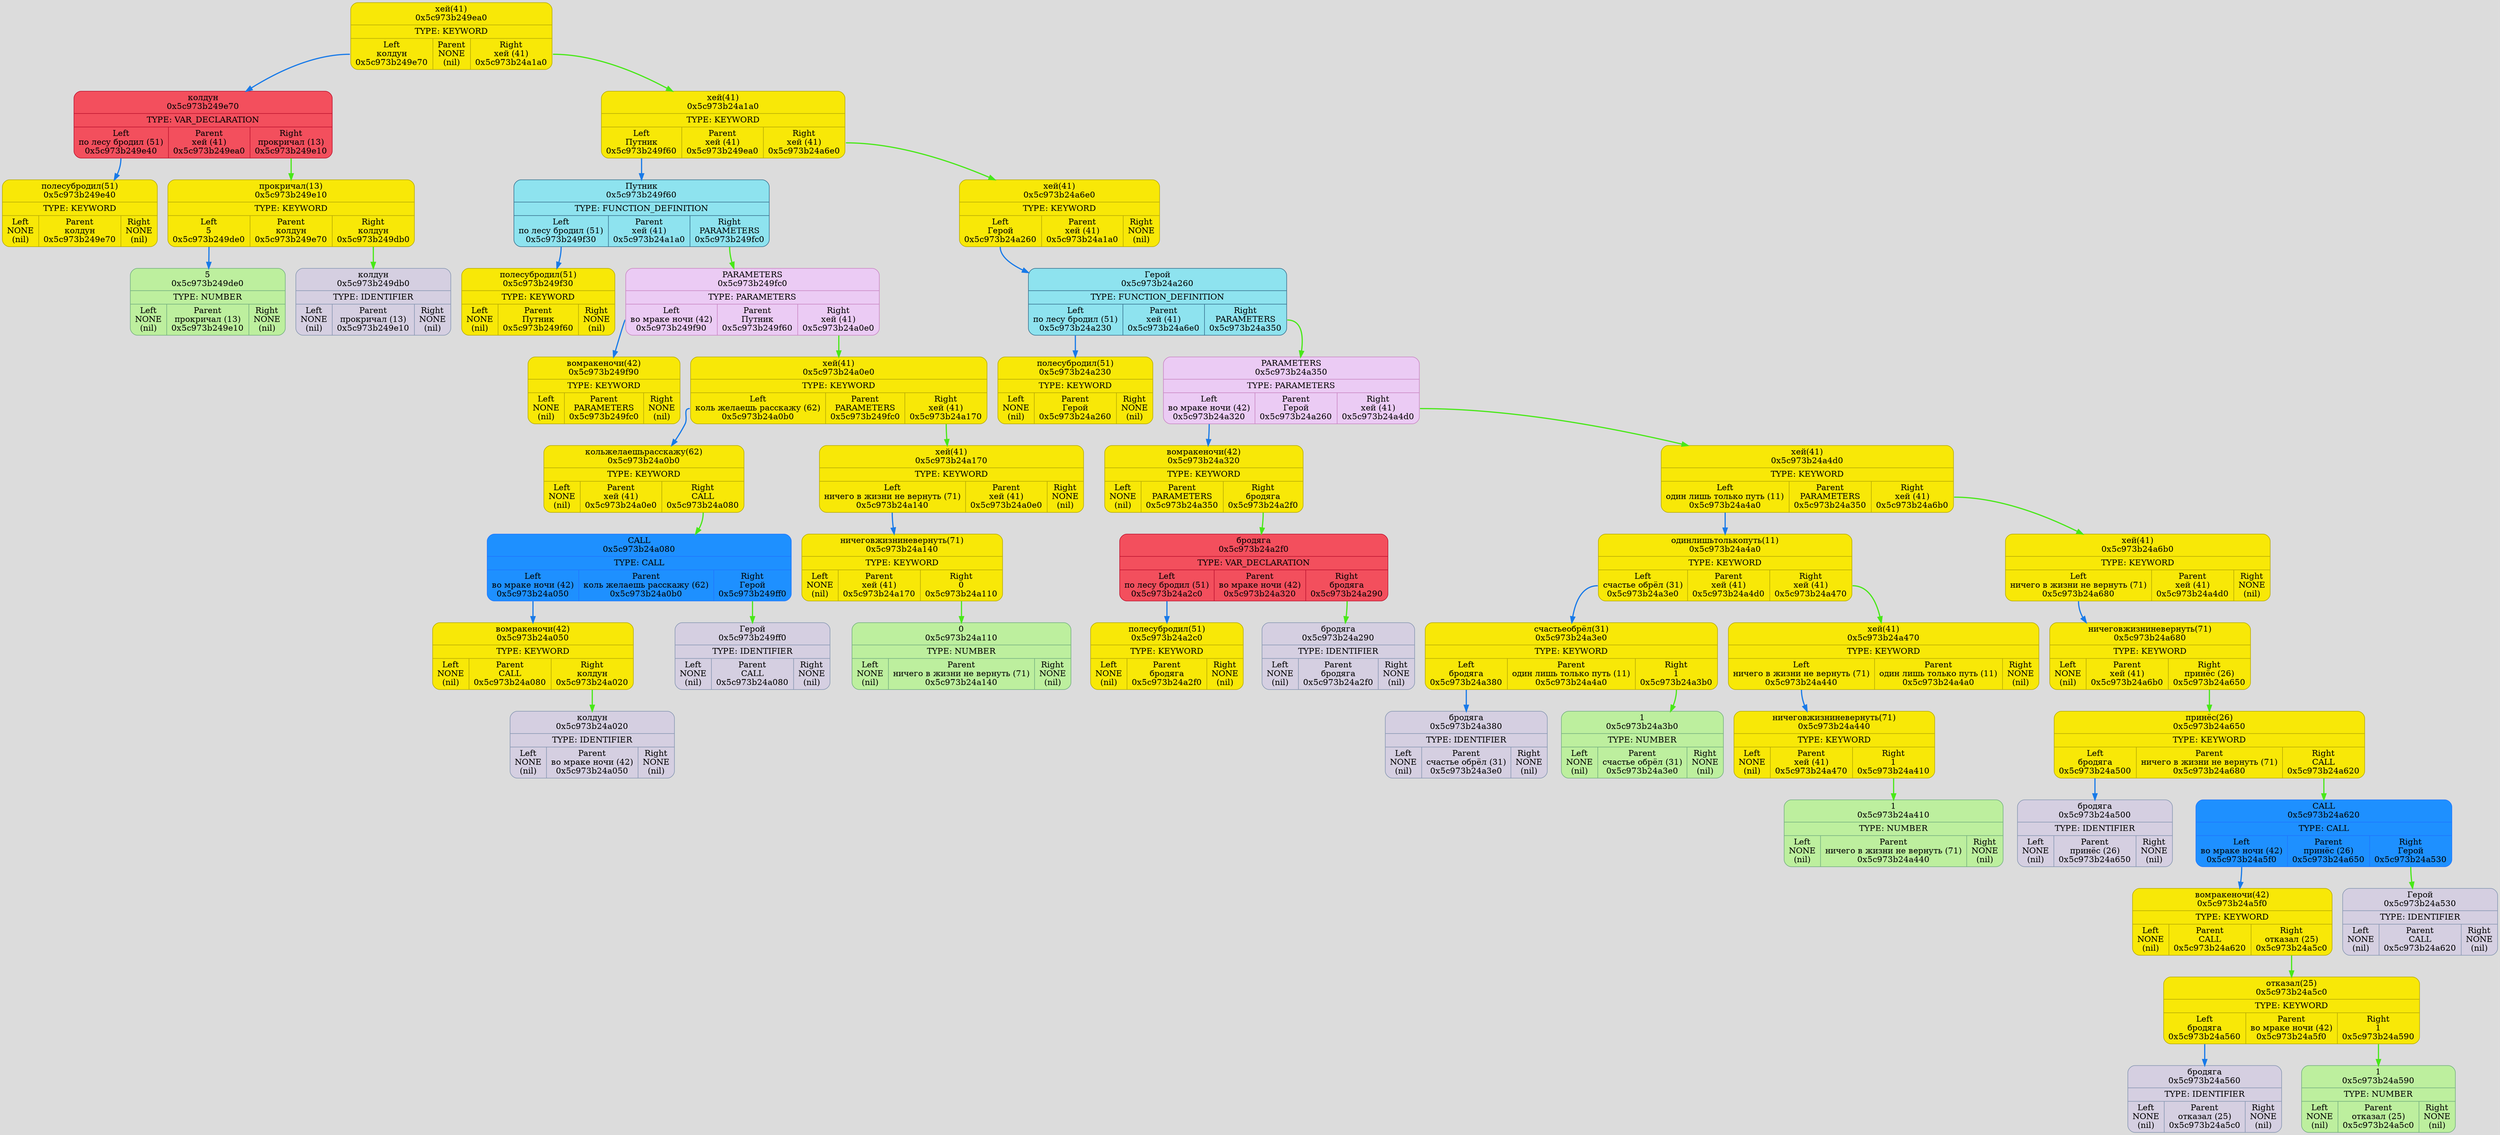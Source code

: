digraph {
	fontname = "UbuntuMono";
	bgcolor = "#DCDCDC";

	node0x5c973b249ea0 [ shape = Mrecord; style = filled; fillcolor = "#F8E807"; color = "#B6AA05"; fontcolor = "#000000"; label = " { хей (41)\n0x5c973b249ea0 | TYPE: KEYWORD| { <left> Left\nколдун\n0x5c973b249e70 | Parent\nNONE\n(nil) | <right> Right\nхей (41)\n0x5c973b24a1a0 } } "; ];
	node0x5c973b249ea0:<left> -> node0x5c973b249e70 [ style = "bold"; color = "#187AE8"; label = ""; ];
	node0x5c973b249e70 [ shape = Mrecord; style = filled; fillcolor = "#F34F5D"; color = "#BD132F"; fontcolor = "#000000"; label = " { колдун\n0x5c973b249e70 | TYPE: VAR_DECLARATION| { <left> Left\nпо лесу бродил (51)\n0x5c973b249e40 | Parent\nхей (41)\n0x5c973b249ea0 | <right> Right\nпрокричал (13)\n0x5c973b249e10 } } "; ];
	node0x5c973b249e70:<left> -> node0x5c973b249e40 [ style = "bold"; color = "#187AE8"; label = ""; ];
	node0x5c973b249e40 [ shape = Mrecord; style = filled; fillcolor = "#F8E807"; color = "#B6AA05"; fontcolor = "#000000"; label = " { по лесу бродил (51)\n0x5c973b249e40 | TYPE: KEYWORD| { <left> Left\nNONE\n(nil) | Parent\nколдун\n0x5c973b249e70 | <right> Right\nNONE\n(nil) } } "; ];
	node0x5c973b249e10 [ shape = Mrecord; style = filled; fillcolor = "#F8E807"; color = "#B6AA05"; fontcolor = "#000000"; label = " { прокричал (13)\n0x5c973b249e10 | TYPE: KEYWORD| { <left> Left\n5\n0x5c973b249de0 | Parent\nколдун\n0x5c973b249e70 | <right> Right\nколдун\n0x5c973b249db0 } } "; ];
	node0x5c973b249e10:<left> -> node0x5c973b249de0 [ style = "bold"; color = "#187AE8"; label = ""; ];
	node0x5c973b249de0 [ shape = Mrecord; style = filled; fillcolor = "#BDEF9E"; color = "#74AF80"; fontcolor = "#000000"; label = " { 5\n0x5c973b249de0 | TYPE: NUMBER| { <left> Left\nNONE\n(nil) | Parent\nпрокричал (13)\n0x5c973b249e10 | <right> Right\nNONE\n(nil) } } "; ];
	node0x5c973b249db0 [ shape = Mrecord; style = filled; fillcolor = "#D5CFE1"; color = "#8797b2"; fontcolor = "#000000"; label = " { колдун\n0x5c973b249db0 | TYPE: IDENTIFIER| { <left> Left\nNONE\n(nil) | Parent\nпрокричал (13)\n0x5c973b249e10 | <right> Right\nNONE\n(nil) } } "; ];
	node0x5c973b249e10:<right> -> node0x5c973b249db0 [ style = "bold"; color = "#48E818"; label = ""; ];
	node0x5c973b249e70:<right> -> node0x5c973b249e10 [ style = "bold"; color = "#48E818"; label = ""; ];
	node0x5c973b24a1a0 [ shape = Mrecord; style = filled; fillcolor = "#F8E807"; color = "#B6AA05"; fontcolor = "#000000"; label = " { хей (41)\n0x5c973b24a1a0 | TYPE: KEYWORD| { <left> Left\nПутник\n0x5c973b249f60 | Parent\nхей (41)\n0x5c973b249ea0 | <right> Right\nхей (41)\n0x5c973b24a6e0 } } "; ];
	node0x5c973b24a1a0:<left> -> node0x5c973b249f60 [ style = "bold"; color = "#187AE8"; label = ""; ];
	node0x5c973b249f60 [ shape = Mrecord; style = filled; fillcolor = "#8EE3EF"; color = "#37718E"; fontcolor = "#000000"; label = " { Путник\n0x5c973b249f60 | TYPE: FUNCTION_DEFINITION| { <left> Left\nпо лесу бродил (51)\n0x5c973b249f30 | Parent\nхей (41)\n0x5c973b24a1a0 | <right> Right\nPARAMETERS\n0x5c973b249fc0 } } "; ];
	node0x5c973b249f60:<left> -> node0x5c973b249f30 [ style = "bold"; color = "#187AE8"; label = ""; ];
	node0x5c973b249f30 [ shape = Mrecord; style = filled; fillcolor = "#F8E807"; color = "#B6AA05"; fontcolor = "#000000"; label = " { по лесу бродил (51)\n0x5c973b249f30 | TYPE: KEYWORD| { <left> Left\nNONE\n(nil) | Parent\nПутник\n0x5c973b249f60 | <right> Right\nNONE\n(nil) } } "; ];
	node0x5c973b249fc0 [ shape = Mrecord; style = filled; fillcolor = "#EBCBF4"; color = "#C986C3"; fontcolor = "#000000"; label = " { PARAMETERS\n0x5c973b249fc0 | TYPE: PARAMETERS| { <left> Left\nво мраке ночи (42)\n0x5c973b249f90 | Parent\nПутник\n0x5c973b249f60 | <right> Right\nхей (41)\n0x5c973b24a0e0 } } "; ];
	node0x5c973b249fc0:<left> -> node0x5c973b249f90 [ style = "bold"; color = "#187AE8"; label = ""; ];
	node0x5c973b249f90 [ shape = Mrecord; style = filled; fillcolor = "#F8E807"; color = "#B6AA05"; fontcolor = "#000000"; label = " { во мраке ночи (42)\n0x5c973b249f90 | TYPE: KEYWORD| { <left> Left\nNONE\n(nil) | Parent\nPARAMETERS\n0x5c973b249fc0 | <right> Right\nNONE\n(nil) } } "; ];
	node0x5c973b24a0e0 [ shape = Mrecord; style = filled; fillcolor = "#F8E807"; color = "#B6AA05"; fontcolor = "#000000"; label = " { хей (41)\n0x5c973b24a0e0 | TYPE: KEYWORD| { <left> Left\nколь желаешь расскажу (62)\n0x5c973b24a0b0 | Parent\nPARAMETERS\n0x5c973b249fc0 | <right> Right\nхей (41)\n0x5c973b24a170 } } "; ];
	node0x5c973b24a0e0:<left> -> node0x5c973b24a0b0 [ style = "bold"; color = "#187AE8"; label = ""; ];
	node0x5c973b24a0b0 [ shape = Mrecord; style = filled; fillcolor = "#F8E807"; color = "#B6AA05"; fontcolor = "#000000"; label = " { коль желаешь расскажу (62)\n0x5c973b24a0b0 | TYPE: KEYWORD| { <left> Left\nNONE\n(nil) | Parent\nхей (41)\n0x5c973b24a0e0 | <right> Right\nCALL\n0x5c973b24a080 } } "; ];
	node0x5c973b24a080 [ shape = Mrecord; style = filled; fillcolor = "#1E90FF"; color = "#1F75FE"; fontcolor = "#000000"; label = " { CALL\n0x5c973b24a080 | TYPE: CALL| { <left> Left\nво мраке ночи (42)\n0x5c973b24a050 | Parent\nколь желаешь расскажу (62)\n0x5c973b24a0b0 | <right> Right\nГерой\n0x5c973b249ff0 } } "; ];
	node0x5c973b24a080:<left> -> node0x5c973b24a050 [ style = "bold"; color = "#187AE8"; label = ""; ];
	node0x5c973b24a050 [ shape = Mrecord; style = filled; fillcolor = "#F8E807"; color = "#B6AA05"; fontcolor = "#000000"; label = " { во мраке ночи (42)\n0x5c973b24a050 | TYPE: KEYWORD| { <left> Left\nNONE\n(nil) | Parent\nCALL\n0x5c973b24a080 | <right> Right\nколдун\n0x5c973b24a020 } } "; ];
	node0x5c973b24a020 [ shape = Mrecord; style = filled; fillcolor = "#D5CFE1"; color = "#8797b2"; fontcolor = "#000000"; label = " { колдун\n0x5c973b24a020 | TYPE: IDENTIFIER| { <left> Left\nNONE\n(nil) | Parent\nво мраке ночи (42)\n0x5c973b24a050 | <right> Right\nNONE\n(nil) } } "; ];
	node0x5c973b24a050:<right> -> node0x5c973b24a020 [ style = "bold"; color = "#48E818"; label = ""; ];
	node0x5c973b249ff0 [ shape = Mrecord; style = filled; fillcolor = "#D5CFE1"; color = "#8797b2"; fontcolor = "#000000"; label = " { Герой\n0x5c973b249ff0 | TYPE: IDENTIFIER| { <left> Left\nNONE\n(nil) | Parent\nCALL\n0x5c973b24a080 | <right> Right\nNONE\n(nil) } } "; ];
	node0x5c973b24a080:<right> -> node0x5c973b249ff0 [ style = "bold"; color = "#48E818"; label = ""; ];
	node0x5c973b24a0b0:<right> -> node0x5c973b24a080 [ style = "bold"; color = "#48E818"; label = ""; ];
	node0x5c973b24a170 [ shape = Mrecord; style = filled; fillcolor = "#F8E807"; color = "#B6AA05"; fontcolor = "#000000"; label = " { хей (41)\n0x5c973b24a170 | TYPE: KEYWORD| { <left> Left\nничего в жизни не вернуть (71)\n0x5c973b24a140 | Parent\nхей (41)\n0x5c973b24a0e0 | <right> Right\nNONE\n(nil) } } "; ];
	node0x5c973b24a170:<left> -> node0x5c973b24a140 [ style = "bold"; color = "#187AE8"; label = ""; ];
	node0x5c973b24a140 [ shape = Mrecord; style = filled; fillcolor = "#F8E807"; color = "#B6AA05"; fontcolor = "#000000"; label = " { ничего в жизни не вернуть (71)\n0x5c973b24a140 | TYPE: KEYWORD| { <left> Left\nNONE\n(nil) | Parent\nхей (41)\n0x5c973b24a170 | <right> Right\n0\n0x5c973b24a110 } } "; ];
	node0x5c973b24a110 [ shape = Mrecord; style = filled; fillcolor = "#BDEF9E"; color = "#74AF80"; fontcolor = "#000000"; label = " { 0\n0x5c973b24a110 | TYPE: NUMBER| { <left> Left\nNONE\n(nil) | Parent\nничего в жизни не вернуть (71)\n0x5c973b24a140 | <right> Right\nNONE\n(nil) } } "; ];
	node0x5c973b24a140:<right> -> node0x5c973b24a110 [ style = "bold"; color = "#48E818"; label = ""; ];
	node0x5c973b24a0e0:<right> -> node0x5c973b24a170 [ style = "bold"; color = "#48E818"; label = ""; ];
	node0x5c973b249fc0:<right> -> node0x5c973b24a0e0 [ style = "bold"; color = "#48E818"; label = ""; ];
	node0x5c973b249f60:<right> -> node0x5c973b249fc0 [ style = "bold"; color = "#48E818"; label = ""; ];
	node0x5c973b24a6e0 [ shape = Mrecord; style = filled; fillcolor = "#F8E807"; color = "#B6AA05"; fontcolor = "#000000"; label = " { хей (41)\n0x5c973b24a6e0 | TYPE: KEYWORD| { <left> Left\nГерой\n0x5c973b24a260 | Parent\nхей (41)\n0x5c973b24a1a0 | <right> Right\nNONE\n(nil) } } "; ];
	node0x5c973b24a6e0:<left> -> node0x5c973b24a260 [ style = "bold"; color = "#187AE8"; label = ""; ];
	node0x5c973b24a260 [ shape = Mrecord; style = filled; fillcolor = "#8EE3EF"; color = "#37718E"; fontcolor = "#000000"; label = " { Герой\n0x5c973b24a260 | TYPE: FUNCTION_DEFINITION| { <left> Left\nпо лесу бродил (51)\n0x5c973b24a230 | Parent\nхей (41)\n0x5c973b24a6e0 | <right> Right\nPARAMETERS\n0x5c973b24a350 } } "; ];
	node0x5c973b24a260:<left> -> node0x5c973b24a230 [ style = "bold"; color = "#187AE8"; label = ""; ];
	node0x5c973b24a230 [ shape = Mrecord; style = filled; fillcolor = "#F8E807"; color = "#B6AA05"; fontcolor = "#000000"; label = " { по лесу бродил (51)\n0x5c973b24a230 | TYPE: KEYWORD| { <left> Left\nNONE\n(nil) | Parent\nГерой\n0x5c973b24a260 | <right> Right\nNONE\n(nil) } } "; ];
	node0x5c973b24a350 [ shape = Mrecord; style = filled; fillcolor = "#EBCBF4"; color = "#C986C3"; fontcolor = "#000000"; label = " { PARAMETERS\n0x5c973b24a350 | TYPE: PARAMETERS| { <left> Left\nво мраке ночи (42)\n0x5c973b24a320 | Parent\nГерой\n0x5c973b24a260 | <right> Right\nхей (41)\n0x5c973b24a4d0 } } "; ];
	node0x5c973b24a350:<left> -> node0x5c973b24a320 [ style = "bold"; color = "#187AE8"; label = ""; ];
	node0x5c973b24a320 [ shape = Mrecord; style = filled; fillcolor = "#F8E807"; color = "#B6AA05"; fontcolor = "#000000"; label = " { во мраке ночи (42)\n0x5c973b24a320 | TYPE: KEYWORD| { <left> Left\nNONE\n(nil) | Parent\nPARAMETERS\n0x5c973b24a350 | <right> Right\nбродяга\n0x5c973b24a2f0 } } "; ];
	node0x5c973b24a2f0 [ shape = Mrecord; style = filled; fillcolor = "#F34F5D"; color = "#BD132F"; fontcolor = "#000000"; label = " { бродяга\n0x5c973b24a2f0 | TYPE: VAR_DECLARATION| { <left> Left\nпо лесу бродил (51)\n0x5c973b24a2c0 | Parent\nво мраке ночи (42)\n0x5c973b24a320 | <right> Right\nбродяга\n0x5c973b24a290 } } "; ];
	node0x5c973b24a2f0:<left> -> node0x5c973b24a2c0 [ style = "bold"; color = "#187AE8"; label = ""; ];
	node0x5c973b24a2c0 [ shape = Mrecord; style = filled; fillcolor = "#F8E807"; color = "#B6AA05"; fontcolor = "#000000"; label = " { по лесу бродил (51)\n0x5c973b24a2c0 | TYPE: KEYWORD| { <left> Left\nNONE\n(nil) | Parent\nбродяга\n0x5c973b24a2f0 | <right> Right\nNONE\n(nil) } } "; ];
	node0x5c973b24a290 [ shape = Mrecord; style = filled; fillcolor = "#D5CFE1"; color = "#8797b2"; fontcolor = "#000000"; label = " { бродяга\n0x5c973b24a290 | TYPE: IDENTIFIER| { <left> Left\nNONE\n(nil) | Parent\nбродяга\n0x5c973b24a2f0 | <right> Right\nNONE\n(nil) } } "; ];
	node0x5c973b24a2f0:<right> -> node0x5c973b24a290 [ style = "bold"; color = "#48E818"; label = ""; ];
	node0x5c973b24a320:<right> -> node0x5c973b24a2f0 [ style = "bold"; color = "#48E818"; label = ""; ];
	node0x5c973b24a4d0 [ shape = Mrecord; style = filled; fillcolor = "#F8E807"; color = "#B6AA05"; fontcolor = "#000000"; label = " { хей (41)\n0x5c973b24a4d0 | TYPE: KEYWORD| { <left> Left\nодин лишь только путь (11)\n0x5c973b24a4a0 | Parent\nPARAMETERS\n0x5c973b24a350 | <right> Right\nхей (41)\n0x5c973b24a6b0 } } "; ];
	node0x5c973b24a4d0:<left> -> node0x5c973b24a4a0 [ style = "bold"; color = "#187AE8"; label = ""; ];
	node0x5c973b24a4a0 [ shape = Mrecord; style = filled; fillcolor = "#F8E807"; color = "#B6AA05"; fontcolor = "#000000"; label = " { один лишь только путь (11)\n0x5c973b24a4a0 | TYPE: KEYWORD| { <left> Left\nсчастье обрёл (31)\n0x5c973b24a3e0 | Parent\nхей (41)\n0x5c973b24a4d0 | <right> Right\nхей (41)\n0x5c973b24a470 } } "; ];
	node0x5c973b24a4a0:<left> -> node0x5c973b24a3e0 [ style = "bold"; color = "#187AE8"; label = ""; ];
	node0x5c973b24a3e0 [ shape = Mrecord; style = filled; fillcolor = "#F8E807"; color = "#B6AA05"; fontcolor = "#000000"; label = " { счастье обрёл (31)\n0x5c973b24a3e0 | TYPE: KEYWORD| { <left> Left\nбродяга\n0x5c973b24a380 | Parent\nодин лишь только путь (11)\n0x5c973b24a4a0 | <right> Right\n1\n0x5c973b24a3b0 } } "; ];
	node0x5c973b24a3e0:<left> -> node0x5c973b24a380 [ style = "bold"; color = "#187AE8"; label = ""; ];
	node0x5c973b24a380 [ shape = Mrecord; style = filled; fillcolor = "#D5CFE1"; color = "#8797b2"; fontcolor = "#000000"; label = " { бродяга\n0x5c973b24a380 | TYPE: IDENTIFIER| { <left> Left\nNONE\n(nil) | Parent\nсчастье обрёл (31)\n0x5c973b24a3e0 | <right> Right\nNONE\n(nil) } } "; ];
	node0x5c973b24a3b0 [ shape = Mrecord; style = filled; fillcolor = "#BDEF9E"; color = "#74AF80"; fontcolor = "#000000"; label = " { 1\n0x5c973b24a3b0 | TYPE: NUMBER| { <left> Left\nNONE\n(nil) | Parent\nсчастье обрёл (31)\n0x5c973b24a3e0 | <right> Right\nNONE\n(nil) } } "; ];
	node0x5c973b24a3e0:<right> -> node0x5c973b24a3b0 [ style = "bold"; color = "#48E818"; label = ""; ];
	node0x5c973b24a470 [ shape = Mrecord; style = filled; fillcolor = "#F8E807"; color = "#B6AA05"; fontcolor = "#000000"; label = " { хей (41)\n0x5c973b24a470 | TYPE: KEYWORD| { <left> Left\nничего в жизни не вернуть (71)\n0x5c973b24a440 | Parent\nодин лишь только путь (11)\n0x5c973b24a4a0 | <right> Right\nNONE\n(nil) } } "; ];
	node0x5c973b24a470:<left> -> node0x5c973b24a440 [ style = "bold"; color = "#187AE8"; label = ""; ];
	node0x5c973b24a440 [ shape = Mrecord; style = filled; fillcolor = "#F8E807"; color = "#B6AA05"; fontcolor = "#000000"; label = " { ничего в жизни не вернуть (71)\n0x5c973b24a440 | TYPE: KEYWORD| { <left> Left\nNONE\n(nil) | Parent\nхей (41)\n0x5c973b24a470 | <right> Right\n1\n0x5c973b24a410 } } "; ];
	node0x5c973b24a410 [ shape = Mrecord; style = filled; fillcolor = "#BDEF9E"; color = "#74AF80"; fontcolor = "#000000"; label = " { 1\n0x5c973b24a410 | TYPE: NUMBER| { <left> Left\nNONE\n(nil) | Parent\nничего в жизни не вернуть (71)\n0x5c973b24a440 | <right> Right\nNONE\n(nil) } } "; ];
	node0x5c973b24a440:<right> -> node0x5c973b24a410 [ style = "bold"; color = "#48E818"; label = ""; ];
	node0x5c973b24a4a0:<right> -> node0x5c973b24a470 [ style = "bold"; color = "#48E818"; label = ""; ];
	node0x5c973b24a6b0 [ shape = Mrecord; style = filled; fillcolor = "#F8E807"; color = "#B6AA05"; fontcolor = "#000000"; label = " { хей (41)\n0x5c973b24a6b0 | TYPE: KEYWORD| { <left> Left\nничего в жизни не вернуть (71)\n0x5c973b24a680 | Parent\nхей (41)\n0x5c973b24a4d0 | <right> Right\nNONE\n(nil) } } "; ];
	node0x5c973b24a6b0:<left> -> node0x5c973b24a680 [ style = "bold"; color = "#187AE8"; label = ""; ];
	node0x5c973b24a680 [ shape = Mrecord; style = filled; fillcolor = "#F8E807"; color = "#B6AA05"; fontcolor = "#000000"; label = " { ничего в жизни не вернуть (71)\n0x5c973b24a680 | TYPE: KEYWORD| { <left> Left\nNONE\n(nil) | Parent\nхей (41)\n0x5c973b24a6b0 | <right> Right\nпринёс (26)\n0x5c973b24a650 } } "; ];
	node0x5c973b24a650 [ shape = Mrecord; style = filled; fillcolor = "#F8E807"; color = "#B6AA05"; fontcolor = "#000000"; label = " { принёс (26)\n0x5c973b24a650 | TYPE: KEYWORD| { <left> Left\nбродяга\n0x5c973b24a500 | Parent\nничего в жизни не вернуть (71)\n0x5c973b24a680 | <right> Right\nCALL\n0x5c973b24a620 } } "; ];
	node0x5c973b24a650:<left> -> node0x5c973b24a500 [ style = "bold"; color = "#187AE8"; label = ""; ];
	node0x5c973b24a500 [ shape = Mrecord; style = filled; fillcolor = "#D5CFE1"; color = "#8797b2"; fontcolor = "#000000"; label = " { бродяга\n0x5c973b24a500 | TYPE: IDENTIFIER| { <left> Left\nNONE\n(nil) | Parent\nпринёс (26)\n0x5c973b24a650 | <right> Right\nNONE\n(nil) } } "; ];
	node0x5c973b24a620 [ shape = Mrecord; style = filled; fillcolor = "#1E90FF"; color = "#1F75FE"; fontcolor = "#000000"; label = " { CALL\n0x5c973b24a620 | TYPE: CALL| { <left> Left\nво мраке ночи (42)\n0x5c973b24a5f0 | Parent\nпринёс (26)\n0x5c973b24a650 | <right> Right\nГерой\n0x5c973b24a530 } } "; ];
	node0x5c973b24a620:<left> -> node0x5c973b24a5f0 [ style = "bold"; color = "#187AE8"; label = ""; ];
	node0x5c973b24a5f0 [ shape = Mrecord; style = filled; fillcolor = "#F8E807"; color = "#B6AA05"; fontcolor = "#000000"; label = " { во мраке ночи (42)\n0x5c973b24a5f0 | TYPE: KEYWORD| { <left> Left\nNONE\n(nil) | Parent\nCALL\n0x5c973b24a620 | <right> Right\nотказал (25)\n0x5c973b24a5c0 } } "; ];
	node0x5c973b24a5c0 [ shape = Mrecord; style = filled; fillcolor = "#F8E807"; color = "#B6AA05"; fontcolor = "#000000"; label = " { отказал (25)\n0x5c973b24a5c0 | TYPE: KEYWORD| { <left> Left\nбродяга\n0x5c973b24a560 | Parent\nво мраке ночи (42)\n0x5c973b24a5f0 | <right> Right\n1\n0x5c973b24a590 } } "; ];
	node0x5c973b24a5c0:<left> -> node0x5c973b24a560 [ style = "bold"; color = "#187AE8"; label = ""; ];
	node0x5c973b24a560 [ shape = Mrecord; style = filled; fillcolor = "#D5CFE1"; color = "#8797b2"; fontcolor = "#000000"; label = " { бродяга\n0x5c973b24a560 | TYPE: IDENTIFIER| { <left> Left\nNONE\n(nil) | Parent\nотказал (25)\n0x5c973b24a5c0 | <right> Right\nNONE\n(nil) } } "; ];
	node0x5c973b24a590 [ shape = Mrecord; style = filled; fillcolor = "#BDEF9E"; color = "#74AF80"; fontcolor = "#000000"; label = " { 1\n0x5c973b24a590 | TYPE: NUMBER| { <left> Left\nNONE\n(nil) | Parent\nотказал (25)\n0x5c973b24a5c0 | <right> Right\nNONE\n(nil) } } "; ];
	node0x5c973b24a5c0:<right> -> node0x5c973b24a590 [ style = "bold"; color = "#48E818"; label = ""; ];
	node0x5c973b24a5f0:<right> -> node0x5c973b24a5c0 [ style = "bold"; color = "#48E818"; label = ""; ];
	node0x5c973b24a530 [ shape = Mrecord; style = filled; fillcolor = "#D5CFE1"; color = "#8797b2"; fontcolor = "#000000"; label = " { Герой\n0x5c973b24a530 | TYPE: IDENTIFIER| { <left> Left\nNONE\n(nil) | Parent\nCALL\n0x5c973b24a620 | <right> Right\nNONE\n(nil) } } "; ];
	node0x5c973b24a620:<right> -> node0x5c973b24a530 [ style = "bold"; color = "#48E818"; label = ""; ];
	node0x5c973b24a650:<right> -> node0x5c973b24a620 [ style = "bold"; color = "#48E818"; label = ""; ];
	node0x5c973b24a680:<right> -> node0x5c973b24a650 [ style = "bold"; color = "#48E818"; label = ""; ];
	node0x5c973b24a4d0:<right> -> node0x5c973b24a6b0 [ style = "bold"; color = "#48E818"; label = ""; ];
	node0x5c973b24a350:<right> -> node0x5c973b24a4d0 [ style = "bold"; color = "#48E818"; label = ""; ];
	node0x5c973b24a260:<right> -> node0x5c973b24a350 [ style = "bold"; color = "#48E818"; label = ""; ];
	node0x5c973b24a1a0:<right> -> node0x5c973b24a6e0 [ style = "bold"; color = "#48E818"; label = ""; ];
	node0x5c973b249ea0:<right> -> node0x5c973b24a1a0 [ style = "bold"; color = "#48E818"; label = ""; ];
}
